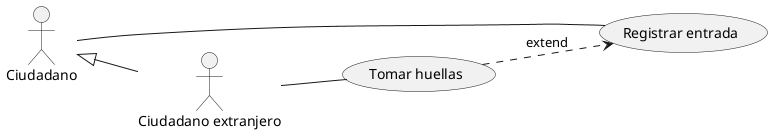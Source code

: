 @startuml
left to right direction

:Ciudadano: -- (Registrar entrada)
:Ciudadano extranjero: -- (Tomar huellas)

(Tomar huellas) ..> (Registrar entrada) : extend

:Ciudadano: <|-- :Ciudadano extranjero:


@enduml